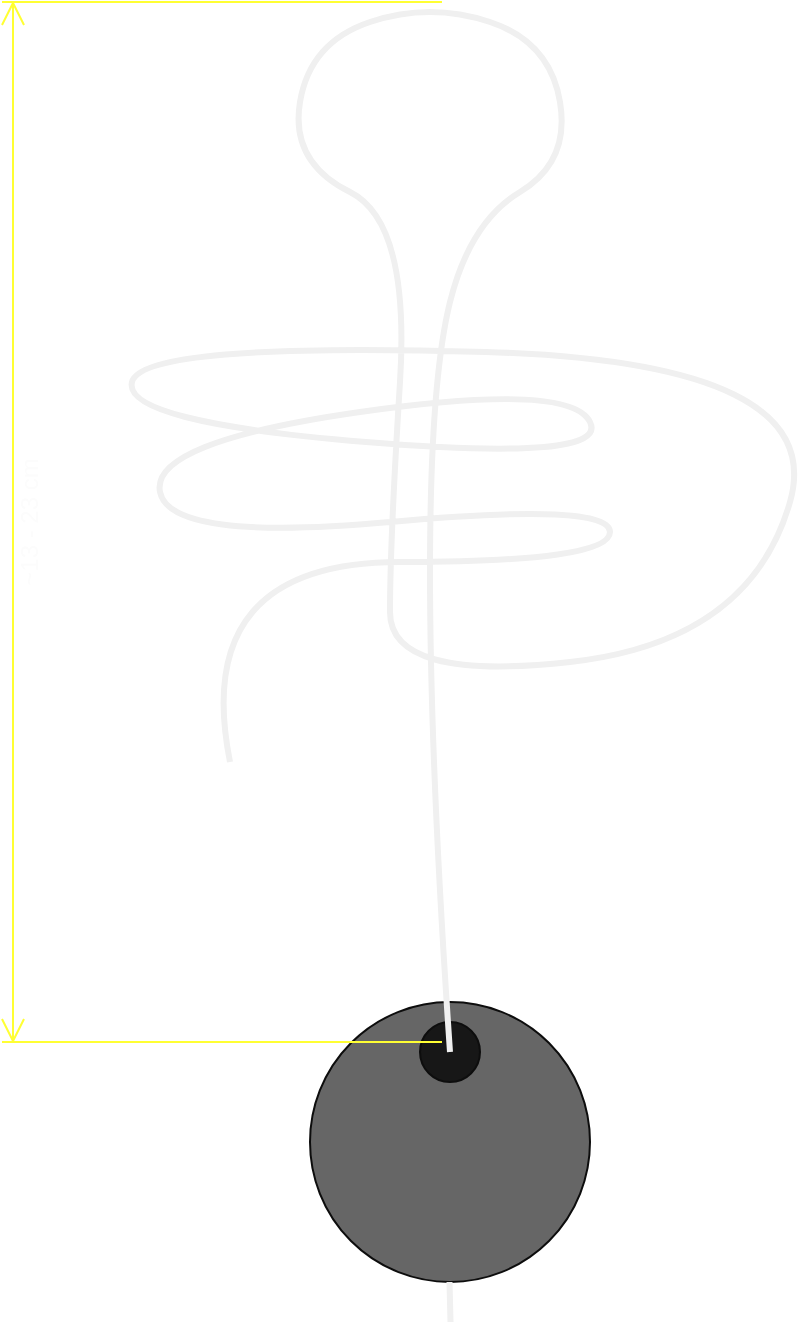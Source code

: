 <mxfile version="16.1.2" type="device"><diagram id="Iyn_K0rKe8egSCXZSeAV" name="Page-1"><mxGraphModel dx="1102" dy="865" grid="1" gridSize="10" guides="1" tooltips="1" connect="1" arrows="1" fold="1" page="1" pageScale="1" pageWidth="827" pageHeight="1169" math="0" shadow="0"><root><mxCell id="0"/><mxCell id="1" parent="0"/><mxCell id="d7hu4I5VqYUkv_psPtsH-1" value="" style="ellipse;whiteSpace=wrap;html=1;aspect=fixed;fillColor=#666666;strokeColor=#0D0D0D;" vertex="1" parent="1"><mxGeometry x="334" y="580" width="140" height="140" as="geometry"/></mxCell><mxCell id="d7hu4I5VqYUkv_psPtsH-2" value="" style="ellipse;whiteSpace=wrap;html=1;aspect=fixed;strokeColor=#0D0D0D;fillColor=#171717;" vertex="1" parent="1"><mxGeometry x="389" y="590" width="30" height="30" as="geometry"/></mxCell><mxCell id="d7hu4I5VqYUkv_psPtsH-3" value="" style="endArrow=none;html=1;strokeColor=#F0F0F0;strokeWidth=3;exitX=0.5;exitY=0.5;exitDx=0;exitDy=0;exitPerimeter=0;curved=1;" edge="1" parent="1" source="d7hu4I5VqYUkv_psPtsH-2"><mxGeometry width="50" height="50" relative="1" as="geometry"><mxPoint x="404" y="595" as="sourcePoint"/><mxPoint x="294" y="460" as="targetPoint"/><Array as="points"><mxPoint x="394" y="460"/><mxPoint x="394" y="270"/><mxPoint x="414" y="190"/><mxPoint x="464" y="160"/><mxPoint x="454" y="100"/><mxPoint x="394" y="80"/><mxPoint x="334" y="100"/><mxPoint x="324" y="160"/><mxPoint x="384" y="190"/><mxPoint x="374" y="350"/><mxPoint x="374" y="420"/><mxPoint x="554" y="400"/><mxPoint x="594" y="260"/><mxPoint x="250" y="250"/><mxPoint x="240" y="290"/><mxPoint x="484" y="310"/><mxPoint x="464" y="270"/><mxPoint x="254" y="300"/><mxPoint x="264" y="350"/><mxPoint x="484" y="330"/><mxPoint x="484" y="360"/><mxPoint x="274" y="360"/></Array></mxGeometry></mxCell><mxCell id="d7hu4I5VqYUkv_psPtsH-4" value="" style="endArrow=none;html=1;curved=1;strokeColor=#F0F0F0;strokeWidth=3;" edge="1" parent="1"><mxGeometry width="50" height="50" relative="1" as="geometry"><mxPoint x="404.25" y="740" as="sourcePoint"/><mxPoint x="403.75" y="720" as="targetPoint"/></mxGeometry></mxCell><mxCell id="d7hu4I5VqYUkv_psPtsH-6" value="~13 - 23 cm" style="shape=dimension;direction=north;whiteSpace=wrap;html=1;align=center;points=[];verticalAlign=top;labelBackgroundColor=none;strokeColor=#FFFF33;fillColor=#FFFF00;fontColor=#FCFCFC;horizontal=0;rotation=0;textDirection=ltr;flipH=1;flipV=1;" vertex="1" parent="1"><mxGeometry x="180" y="80" width="220" height="520" as="geometry"/></mxCell></root></mxGraphModel></diagram></mxfile>